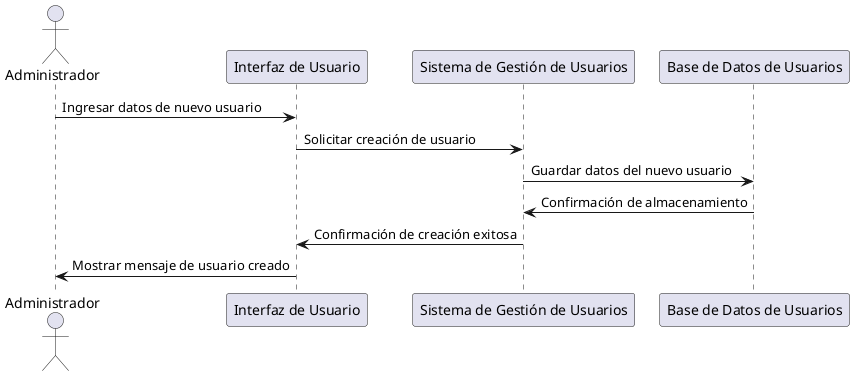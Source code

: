 @startuml
actor Administrador
participant "Interfaz de Usuario" as UI
participant "Sistema de Gestión de Usuarios" as Sistema
participant "Base de Datos de Usuarios" as BD

Administrador -> UI: Ingresar datos de nuevo usuario
UI -> Sistema: Solicitar creación de usuario
Sistema -> BD: Guardar datos del nuevo usuario
BD -> Sistema: Confirmación de almacenamiento
Sistema -> UI: Confirmación de creación exitosa
UI -> Administrador: Mostrar mensaje de usuario creado
@enduml